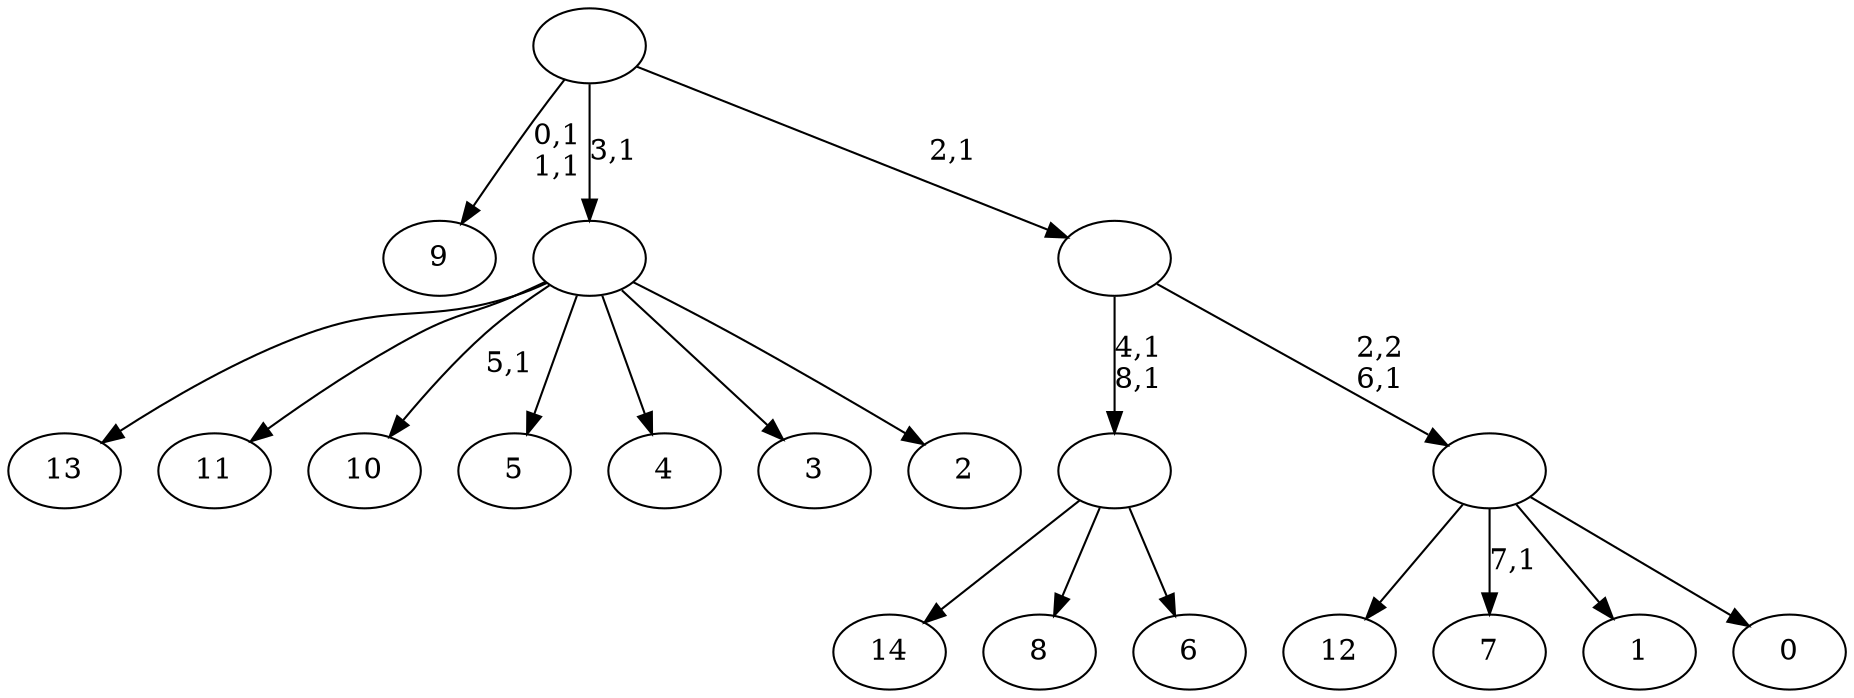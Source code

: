 digraph T {
	24 [label="14"]
	23 [label="13"]
	22 [label="12"]
	21 [label="11"]
	20 [label="10"]
	18 [label="9"]
	15 [label="8"]
	14 [label="7"]
	12 [label="6"]
	11 [label=""]
	9 [label="5"]
	8 [label="4"]
	7 [label="3"]
	6 [label="2"]
	5 [label=""]
	4 [label="1"]
	3 [label="0"]
	2 [label=""]
	1 [label=""]
	0 [label=""]
	11 -> 24 [label=""]
	11 -> 15 [label=""]
	11 -> 12 [label=""]
	5 -> 20 [label="5,1"]
	5 -> 23 [label=""]
	5 -> 21 [label=""]
	5 -> 9 [label=""]
	5 -> 8 [label=""]
	5 -> 7 [label=""]
	5 -> 6 [label=""]
	2 -> 14 [label="7,1"]
	2 -> 22 [label=""]
	2 -> 4 [label=""]
	2 -> 3 [label=""]
	1 -> 11 [label="4,1\n8,1"]
	1 -> 2 [label="2,2\n6,1"]
	0 -> 18 [label="0,1\n1,1"]
	0 -> 5 [label="3,1"]
	0 -> 1 [label="2,1"]
}
